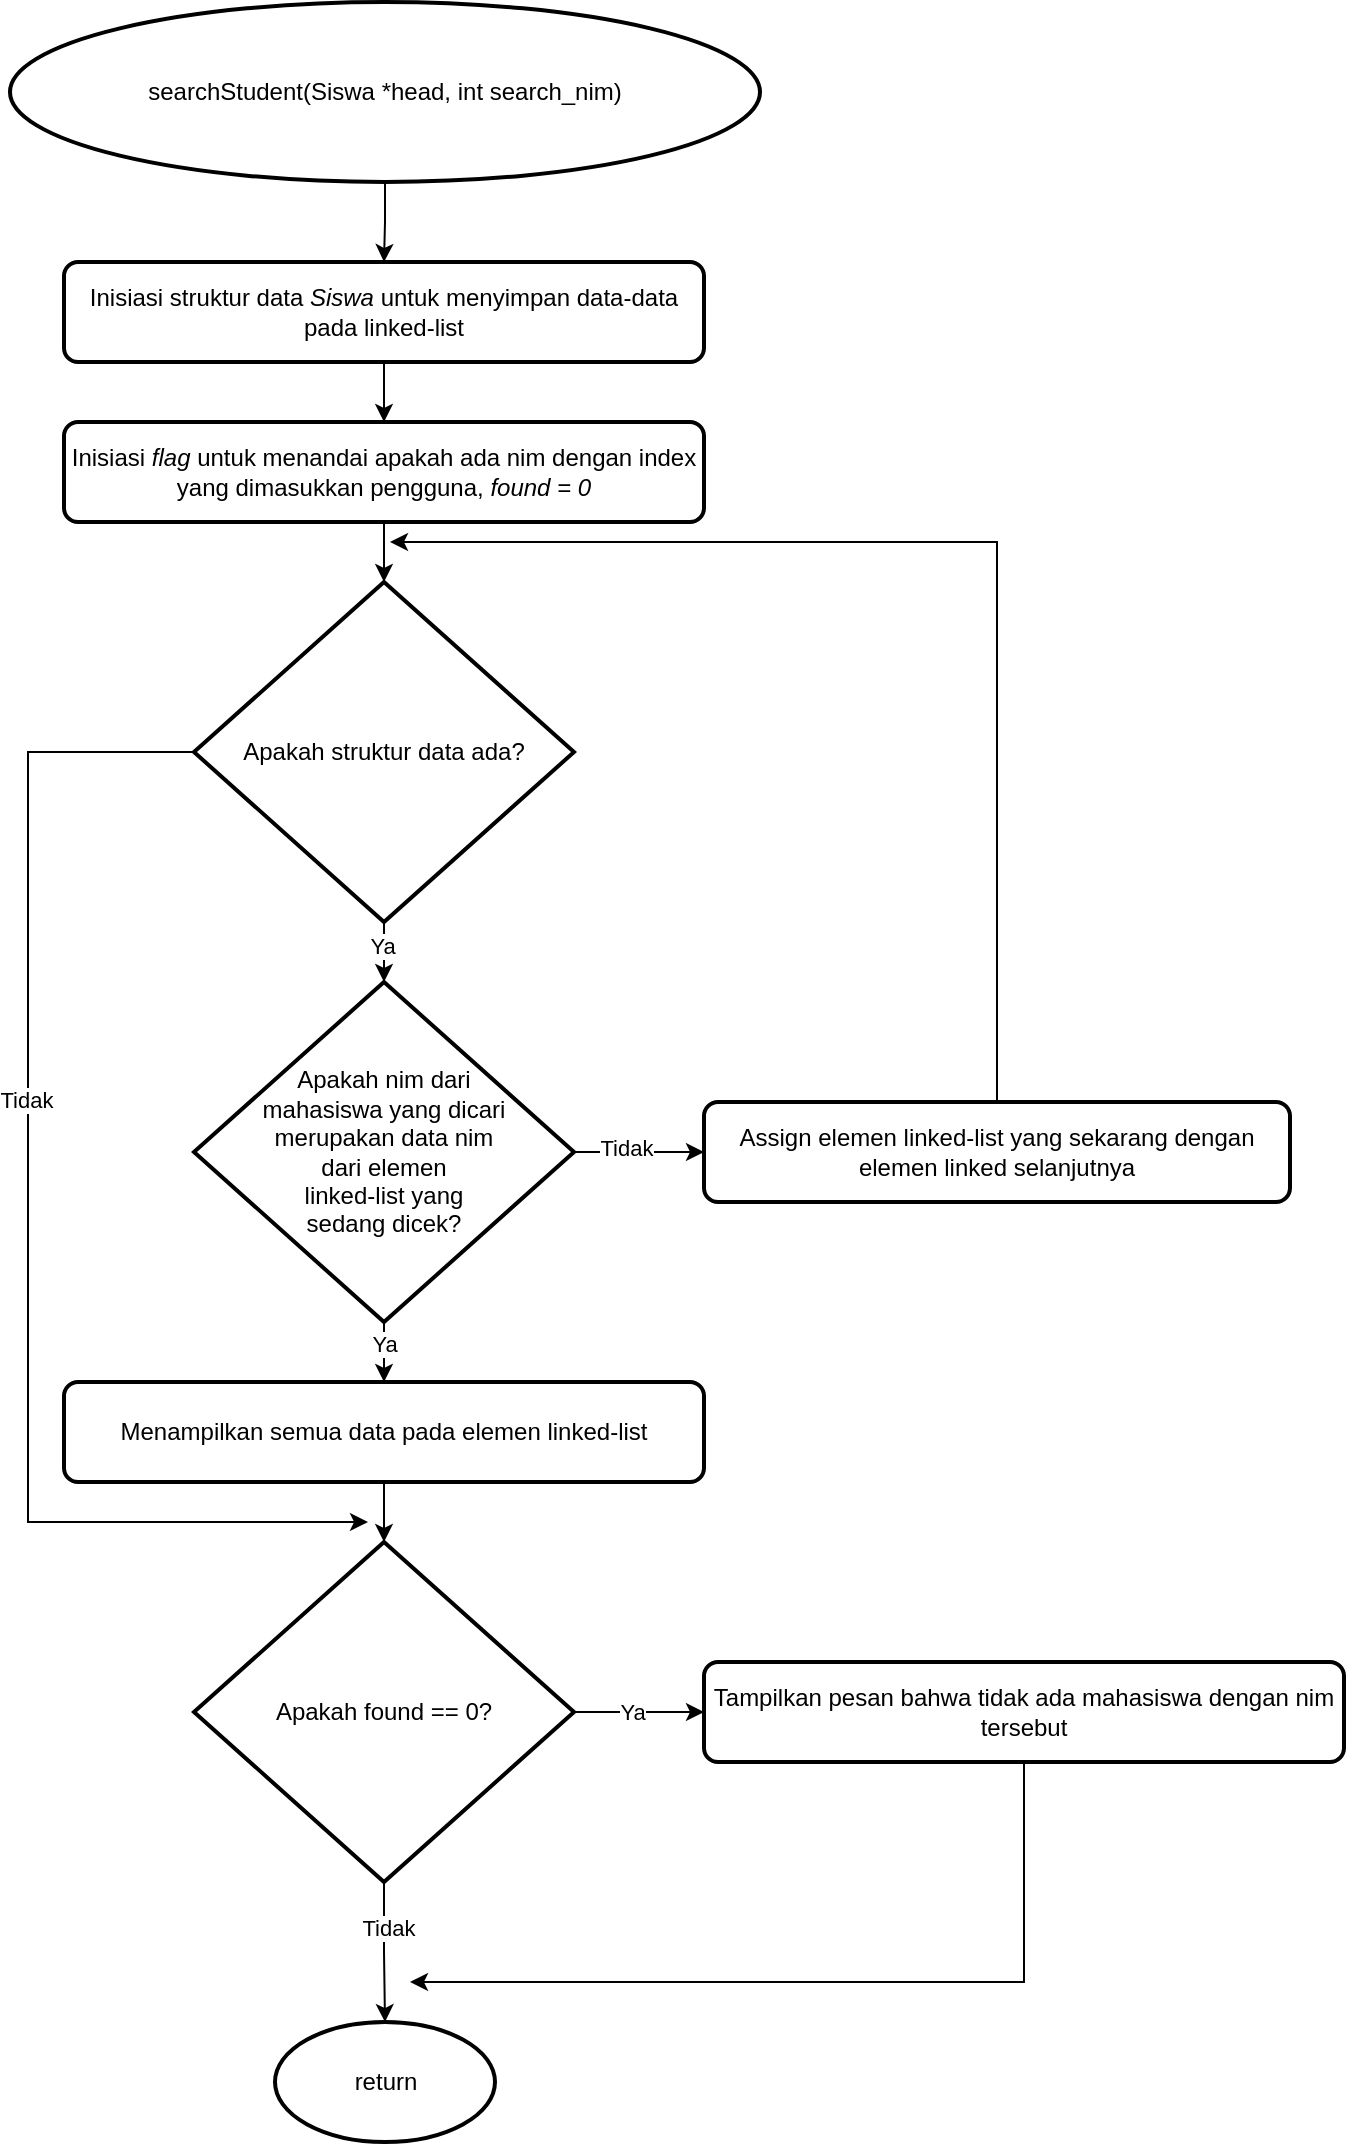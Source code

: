<mxfile version="23.1.5" type="device">
  <diagram name="Page-1" id="pIJavBY0yzTweW4xneVl">
    <mxGraphModel dx="323" dy="763" grid="1" gridSize="10" guides="1" tooltips="1" connect="1" arrows="1" fold="1" page="1" pageScale="1" pageWidth="850" pageHeight="1100" math="0" shadow="0">
      <root>
        <mxCell id="0" />
        <mxCell id="1" parent="0" />
        <mxCell id="FFGb-5vFVpJmypS58oWW-3" style="edgeStyle=orthogonalEdgeStyle;rounded=0;orthogonalLoop=1;jettySize=auto;html=1;exitX=0.5;exitY=1;exitDx=0;exitDy=0;exitPerimeter=0;entryX=0.5;entryY=0;entryDx=0;entryDy=0;" parent="1" source="dBdyuKx9wnMH7rO0jvBw-1" target="FFGb-5vFVpJmypS58oWW-2" edge="1">
          <mxGeometry relative="1" as="geometry" />
        </mxCell>
        <mxCell id="dBdyuKx9wnMH7rO0jvBw-1" value="searchStudent(Siswa *head, int search_nim)" style="strokeWidth=2;html=1;shape=mxgraph.flowchart.start_1;whiteSpace=wrap;" parent="1" vertex="1">
          <mxGeometry x="980" y="20" width="375" height="90" as="geometry" />
        </mxCell>
        <mxCell id="FFGb-5vFVpJmypS58oWW-5" style="edgeStyle=orthogonalEdgeStyle;rounded=0;orthogonalLoop=1;jettySize=auto;html=1;exitX=0.5;exitY=1;exitDx=0;exitDy=0;entryX=0.5;entryY=0;entryDx=0;entryDy=0;" parent="1" source="FFGb-5vFVpJmypS58oWW-2" target="FFGb-5vFVpJmypS58oWW-4" edge="1">
          <mxGeometry relative="1" as="geometry" />
        </mxCell>
        <mxCell id="FFGb-5vFVpJmypS58oWW-2" value="Inisiasi struktur data &lt;i&gt;Siswa&amp;nbsp;&lt;/i&gt;untuk menyimpan data-data pada linked-list" style="rounded=1;whiteSpace=wrap;html=1;absoluteArcSize=1;arcSize=14;strokeWidth=2;" parent="1" vertex="1">
          <mxGeometry x="1007" y="150" width="320" height="50" as="geometry" />
        </mxCell>
        <mxCell id="FFGb-5vFVpJmypS58oWW-4" value="Inisiasi &lt;i&gt;flag&lt;/i&gt;&amp;nbsp;untuk menandai apakah ada nim dengan index yang dimasukkan pengguna, &lt;i&gt;found = 0&lt;/i&gt;" style="rounded=1;whiteSpace=wrap;html=1;absoluteArcSize=1;arcSize=14;strokeWidth=2;" parent="1" vertex="1">
          <mxGeometry x="1007" y="230" width="320" height="50" as="geometry" />
        </mxCell>
        <mxCell id="55WT6WMvb4c44HyrS-Ii-22" style="edgeStyle=orthogonalEdgeStyle;rounded=0;orthogonalLoop=1;jettySize=auto;html=1;exitX=0;exitY=0.5;exitDx=0;exitDy=0;exitPerimeter=0;" edge="1" parent="1">
          <mxGeometry relative="1" as="geometry">
            <mxPoint x="1159" y="780" as="targetPoint" />
            <mxPoint x="1071" y="395" as="sourcePoint" />
            <Array as="points">
              <mxPoint x="989" y="395" />
              <mxPoint x="989" y="780" />
            </Array>
          </mxGeometry>
        </mxCell>
        <mxCell id="55WT6WMvb4c44HyrS-Ii-24" value="Tidak" style="edgeLabel;html=1;align=center;verticalAlign=middle;resizable=0;points=[];" vertex="1" connectable="0" parent="55WT6WMvb4c44HyrS-Ii-22">
          <mxGeometry x="-0.197" y="-1" relative="1" as="geometry">
            <mxPoint as="offset" />
          </mxGeometry>
        </mxCell>
        <mxCell id="FFGb-5vFVpJmypS58oWW-6" value="Apakah struktur data ada?" style="strokeWidth=2;html=1;shape=mxgraph.flowchart.decision;whiteSpace=wrap;" parent="1" vertex="1">
          <mxGeometry x="1072" y="310" width="190" height="170" as="geometry" />
        </mxCell>
        <mxCell id="FFGb-5vFVpJmypS58oWW-7" style="edgeStyle=orthogonalEdgeStyle;rounded=0;orthogonalLoop=1;jettySize=auto;html=1;exitX=0.5;exitY=1;exitDx=0;exitDy=0;entryX=0.5;entryY=0;entryDx=0;entryDy=0;entryPerimeter=0;" parent="1" source="FFGb-5vFVpJmypS58oWW-4" target="FFGb-5vFVpJmypS58oWW-6" edge="1">
          <mxGeometry relative="1" as="geometry" />
        </mxCell>
        <mxCell id="55WT6WMvb4c44HyrS-Ii-5" style="edgeStyle=orthogonalEdgeStyle;rounded=0;orthogonalLoop=1;jettySize=auto;html=1;exitX=0.5;exitY=1;exitDx=0;exitDy=0;exitPerimeter=0;entryX=0.5;entryY=0;entryDx=0;entryDy=0;" edge="1" parent="1" source="55WT6WMvb4c44HyrS-Ii-1" target="55WT6WMvb4c44HyrS-Ii-4">
          <mxGeometry relative="1" as="geometry" />
        </mxCell>
        <mxCell id="55WT6WMvb4c44HyrS-Ii-6" value="Ya" style="edgeLabel;html=1;align=center;verticalAlign=middle;resizable=0;points=[];" vertex="1" connectable="0" parent="55WT6WMvb4c44HyrS-Ii-5">
          <mxGeometry x="-0.273" relative="1" as="geometry">
            <mxPoint as="offset" />
          </mxGeometry>
        </mxCell>
        <mxCell id="55WT6WMvb4c44HyrS-Ii-17" style="edgeStyle=orthogonalEdgeStyle;rounded=0;orthogonalLoop=1;jettySize=auto;html=1;exitX=1;exitY=0.5;exitDx=0;exitDy=0;exitPerimeter=0;entryX=0;entryY=0.5;entryDx=0;entryDy=0;" edge="1" parent="1" source="55WT6WMvb4c44HyrS-Ii-1" target="55WT6WMvb4c44HyrS-Ii-16">
          <mxGeometry relative="1" as="geometry" />
        </mxCell>
        <mxCell id="55WT6WMvb4c44HyrS-Ii-19" value="Tidak" style="edgeLabel;html=1;align=center;verticalAlign=middle;resizable=0;points=[];" vertex="1" connectable="0" parent="55WT6WMvb4c44HyrS-Ii-17">
          <mxGeometry x="-0.2" y="2" relative="1" as="geometry">
            <mxPoint as="offset" />
          </mxGeometry>
        </mxCell>
        <mxCell id="55WT6WMvb4c44HyrS-Ii-1" value="Apakah nim dari &lt;br&gt;mahasiswa yang dicari &lt;br&gt;merupakan data nim &lt;br&gt;dari elemen &lt;br&gt;linked-list yang &lt;br&gt;sedang dicek?" style="strokeWidth=2;html=1;shape=mxgraph.flowchart.decision;whiteSpace=wrap;" vertex="1" parent="1">
          <mxGeometry x="1072" y="510" width="190" height="170" as="geometry" />
        </mxCell>
        <mxCell id="55WT6WMvb4c44HyrS-Ii-2" style="edgeStyle=orthogonalEdgeStyle;rounded=0;orthogonalLoop=1;jettySize=auto;html=1;exitX=0.5;exitY=1;exitDx=0;exitDy=0;exitPerimeter=0;entryX=0.5;entryY=0;entryDx=0;entryDy=0;entryPerimeter=0;" edge="1" parent="1" source="FFGb-5vFVpJmypS58oWW-6" target="55WT6WMvb4c44HyrS-Ii-1">
          <mxGeometry relative="1" as="geometry" />
        </mxCell>
        <mxCell id="55WT6WMvb4c44HyrS-Ii-3" value="Ya" style="edgeLabel;html=1;align=center;verticalAlign=middle;resizable=0;points=[];" vertex="1" connectable="0" parent="55WT6WMvb4c44HyrS-Ii-2">
          <mxGeometry x="-0.212" y="-1" relative="1" as="geometry">
            <mxPoint as="offset" />
          </mxGeometry>
        </mxCell>
        <mxCell id="55WT6WMvb4c44HyrS-Ii-4" value="Menampilkan semua data pada elemen linked-list" style="rounded=1;whiteSpace=wrap;html=1;absoluteArcSize=1;arcSize=14;strokeWidth=2;" vertex="1" parent="1">
          <mxGeometry x="1007" y="710" width="320" height="50" as="geometry" />
        </mxCell>
        <mxCell id="55WT6WMvb4c44HyrS-Ii-11" style="edgeStyle=orthogonalEdgeStyle;rounded=0;orthogonalLoop=1;jettySize=auto;html=1;exitX=1;exitY=0.5;exitDx=0;exitDy=0;exitPerimeter=0;entryX=0;entryY=0.5;entryDx=0;entryDy=0;" edge="1" parent="1" source="55WT6WMvb4c44HyrS-Ii-8" target="55WT6WMvb4c44HyrS-Ii-10">
          <mxGeometry relative="1" as="geometry">
            <mxPoint x="1320" y="875.455" as="targetPoint" />
          </mxGeometry>
        </mxCell>
        <mxCell id="55WT6WMvb4c44HyrS-Ii-14" value="Ya" style="edgeLabel;html=1;align=center;verticalAlign=middle;resizable=0;points=[];" vertex="1" connectable="0" parent="55WT6WMvb4c44HyrS-Ii-11">
          <mxGeometry x="-0.111" relative="1" as="geometry">
            <mxPoint as="offset" />
          </mxGeometry>
        </mxCell>
        <mxCell id="55WT6WMvb4c44HyrS-Ii-8" value="Apakah found == 0?" style="strokeWidth=2;html=1;shape=mxgraph.flowchart.decision;whiteSpace=wrap;" vertex="1" parent="1">
          <mxGeometry x="1072" y="790" width="190" height="170" as="geometry" />
        </mxCell>
        <mxCell id="55WT6WMvb4c44HyrS-Ii-9" style="edgeStyle=orthogonalEdgeStyle;rounded=0;orthogonalLoop=1;jettySize=auto;html=1;exitX=0.5;exitY=1;exitDx=0;exitDy=0;entryX=0.5;entryY=0;entryDx=0;entryDy=0;entryPerimeter=0;" edge="1" parent="1" source="55WT6WMvb4c44HyrS-Ii-4" target="55WT6WMvb4c44HyrS-Ii-8">
          <mxGeometry relative="1" as="geometry" />
        </mxCell>
        <mxCell id="55WT6WMvb4c44HyrS-Ii-21" style="edgeStyle=orthogonalEdgeStyle;rounded=0;orthogonalLoop=1;jettySize=auto;html=1;exitX=0.5;exitY=1;exitDx=0;exitDy=0;" edge="1" parent="1" source="55WT6WMvb4c44HyrS-Ii-10">
          <mxGeometry relative="1" as="geometry">
            <mxPoint x="1180" y="1010" as="targetPoint" />
            <Array as="points">
              <mxPoint x="1487" y="1010" />
            </Array>
          </mxGeometry>
        </mxCell>
        <mxCell id="55WT6WMvb4c44HyrS-Ii-10" value="Tampilkan pesan bahwa tidak ada mahasiswa dengan nim tersebut" style="rounded=1;whiteSpace=wrap;html=1;absoluteArcSize=1;arcSize=14;strokeWidth=2;" vertex="1" parent="1">
          <mxGeometry x="1327" y="850" width="320" height="50" as="geometry" />
        </mxCell>
        <mxCell id="55WT6WMvb4c44HyrS-Ii-12" value="return" style="strokeWidth=2;html=1;shape=mxgraph.flowchart.start_1;whiteSpace=wrap;" vertex="1" parent="1">
          <mxGeometry x="1112.5" y="1030" width="110" height="60" as="geometry" />
        </mxCell>
        <mxCell id="55WT6WMvb4c44HyrS-Ii-13" style="edgeStyle=orthogonalEdgeStyle;rounded=0;orthogonalLoop=1;jettySize=auto;html=1;exitX=0.5;exitY=1;exitDx=0;exitDy=0;exitPerimeter=0;entryX=0.5;entryY=0;entryDx=0;entryDy=0;entryPerimeter=0;" edge="1" parent="1" source="55WT6WMvb4c44HyrS-Ii-8" target="55WT6WMvb4c44HyrS-Ii-12">
          <mxGeometry relative="1" as="geometry" />
        </mxCell>
        <mxCell id="55WT6WMvb4c44HyrS-Ii-15" value="Tidak" style="edgeLabel;html=1;align=center;verticalAlign=middle;resizable=0;points=[];" vertex="1" connectable="0" parent="55WT6WMvb4c44HyrS-Ii-13">
          <mxGeometry x="-0.149" y="2" relative="1" as="geometry">
            <mxPoint y="-7" as="offset" />
          </mxGeometry>
        </mxCell>
        <mxCell id="55WT6WMvb4c44HyrS-Ii-18" style="edgeStyle=orthogonalEdgeStyle;rounded=0;orthogonalLoop=1;jettySize=auto;html=1;exitX=0.5;exitY=0;exitDx=0;exitDy=0;" edge="1" parent="1" source="55WT6WMvb4c44HyrS-Ii-16">
          <mxGeometry relative="1" as="geometry">
            <mxPoint x="1170" y="290" as="targetPoint" />
            <Array as="points">
              <mxPoint x="1474" y="290" />
            </Array>
          </mxGeometry>
        </mxCell>
        <mxCell id="55WT6WMvb4c44HyrS-Ii-16" value="Assign elemen linked-list yang sekarang dengan elemen linked selanjutnya" style="rounded=1;whiteSpace=wrap;html=1;absoluteArcSize=1;arcSize=14;strokeWidth=2;" vertex="1" parent="1">
          <mxGeometry x="1327" y="570" width="293" height="50" as="geometry" />
        </mxCell>
      </root>
    </mxGraphModel>
  </diagram>
</mxfile>
